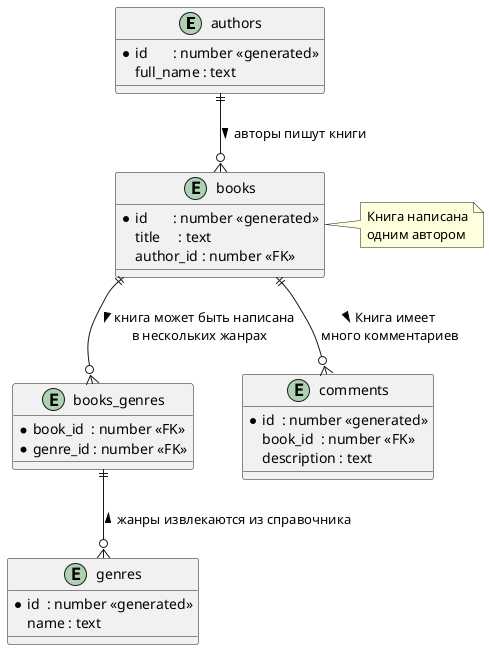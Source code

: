 @startuml
'https://plantuml.com/ie-diagram

entity authors {
    *id       : number <<generated>>
    full_name : text
}

entity books {
   *id       : number <<generated>>
   title     : text
   author_id : number <<FK>>
}

entity books_genres {
    *book_id  : number <<FK>>
    *genre_id : number <<FK>>
}

entity genres {
    *id  : number <<generated>>
    name : text
}

entity comments {
    *id  : number <<generated>>
    book_id  : number <<FK>>
    description : text
}

authors      ||--o{ books        : > авторы пишут книги
books        ||--o{ books_genres : > книга может быть написана \n в нескольких жанрах
books_genres ||--o{ genres       : < жанры извлекаются из справочника
books        ||--o{ comments       : > Книга имеет \n много комментариев

note right of books
Книга написана
одним автором
end note


@enduml
